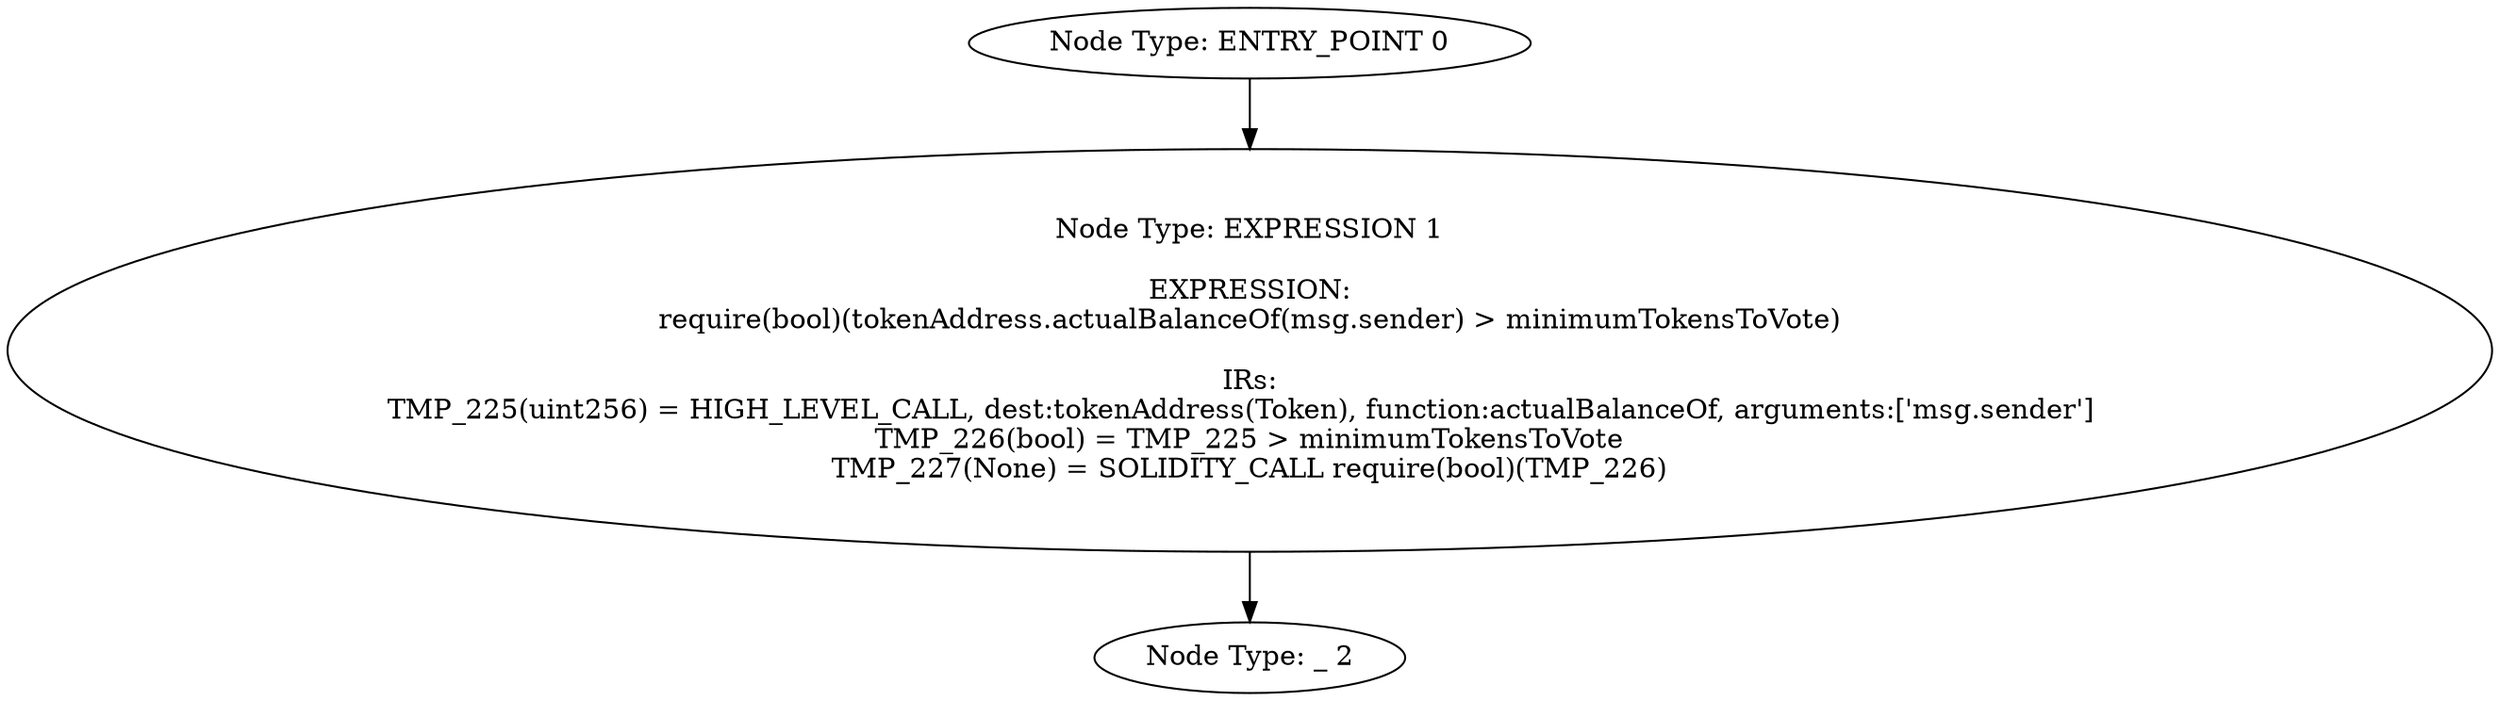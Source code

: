 digraph{
0[label="Node Type: ENTRY_POINT 0
"];
0->1;
1[label="Node Type: EXPRESSION 1

EXPRESSION:
require(bool)(tokenAddress.actualBalanceOf(msg.sender) > minimumTokensToVote)

IRs:
TMP_225(uint256) = HIGH_LEVEL_CALL, dest:tokenAddress(Token), function:actualBalanceOf, arguments:['msg.sender']  
TMP_226(bool) = TMP_225 > minimumTokensToVote
TMP_227(None) = SOLIDITY_CALL require(bool)(TMP_226)"];
1->2;
2[label="Node Type: _ 2
"];
}
